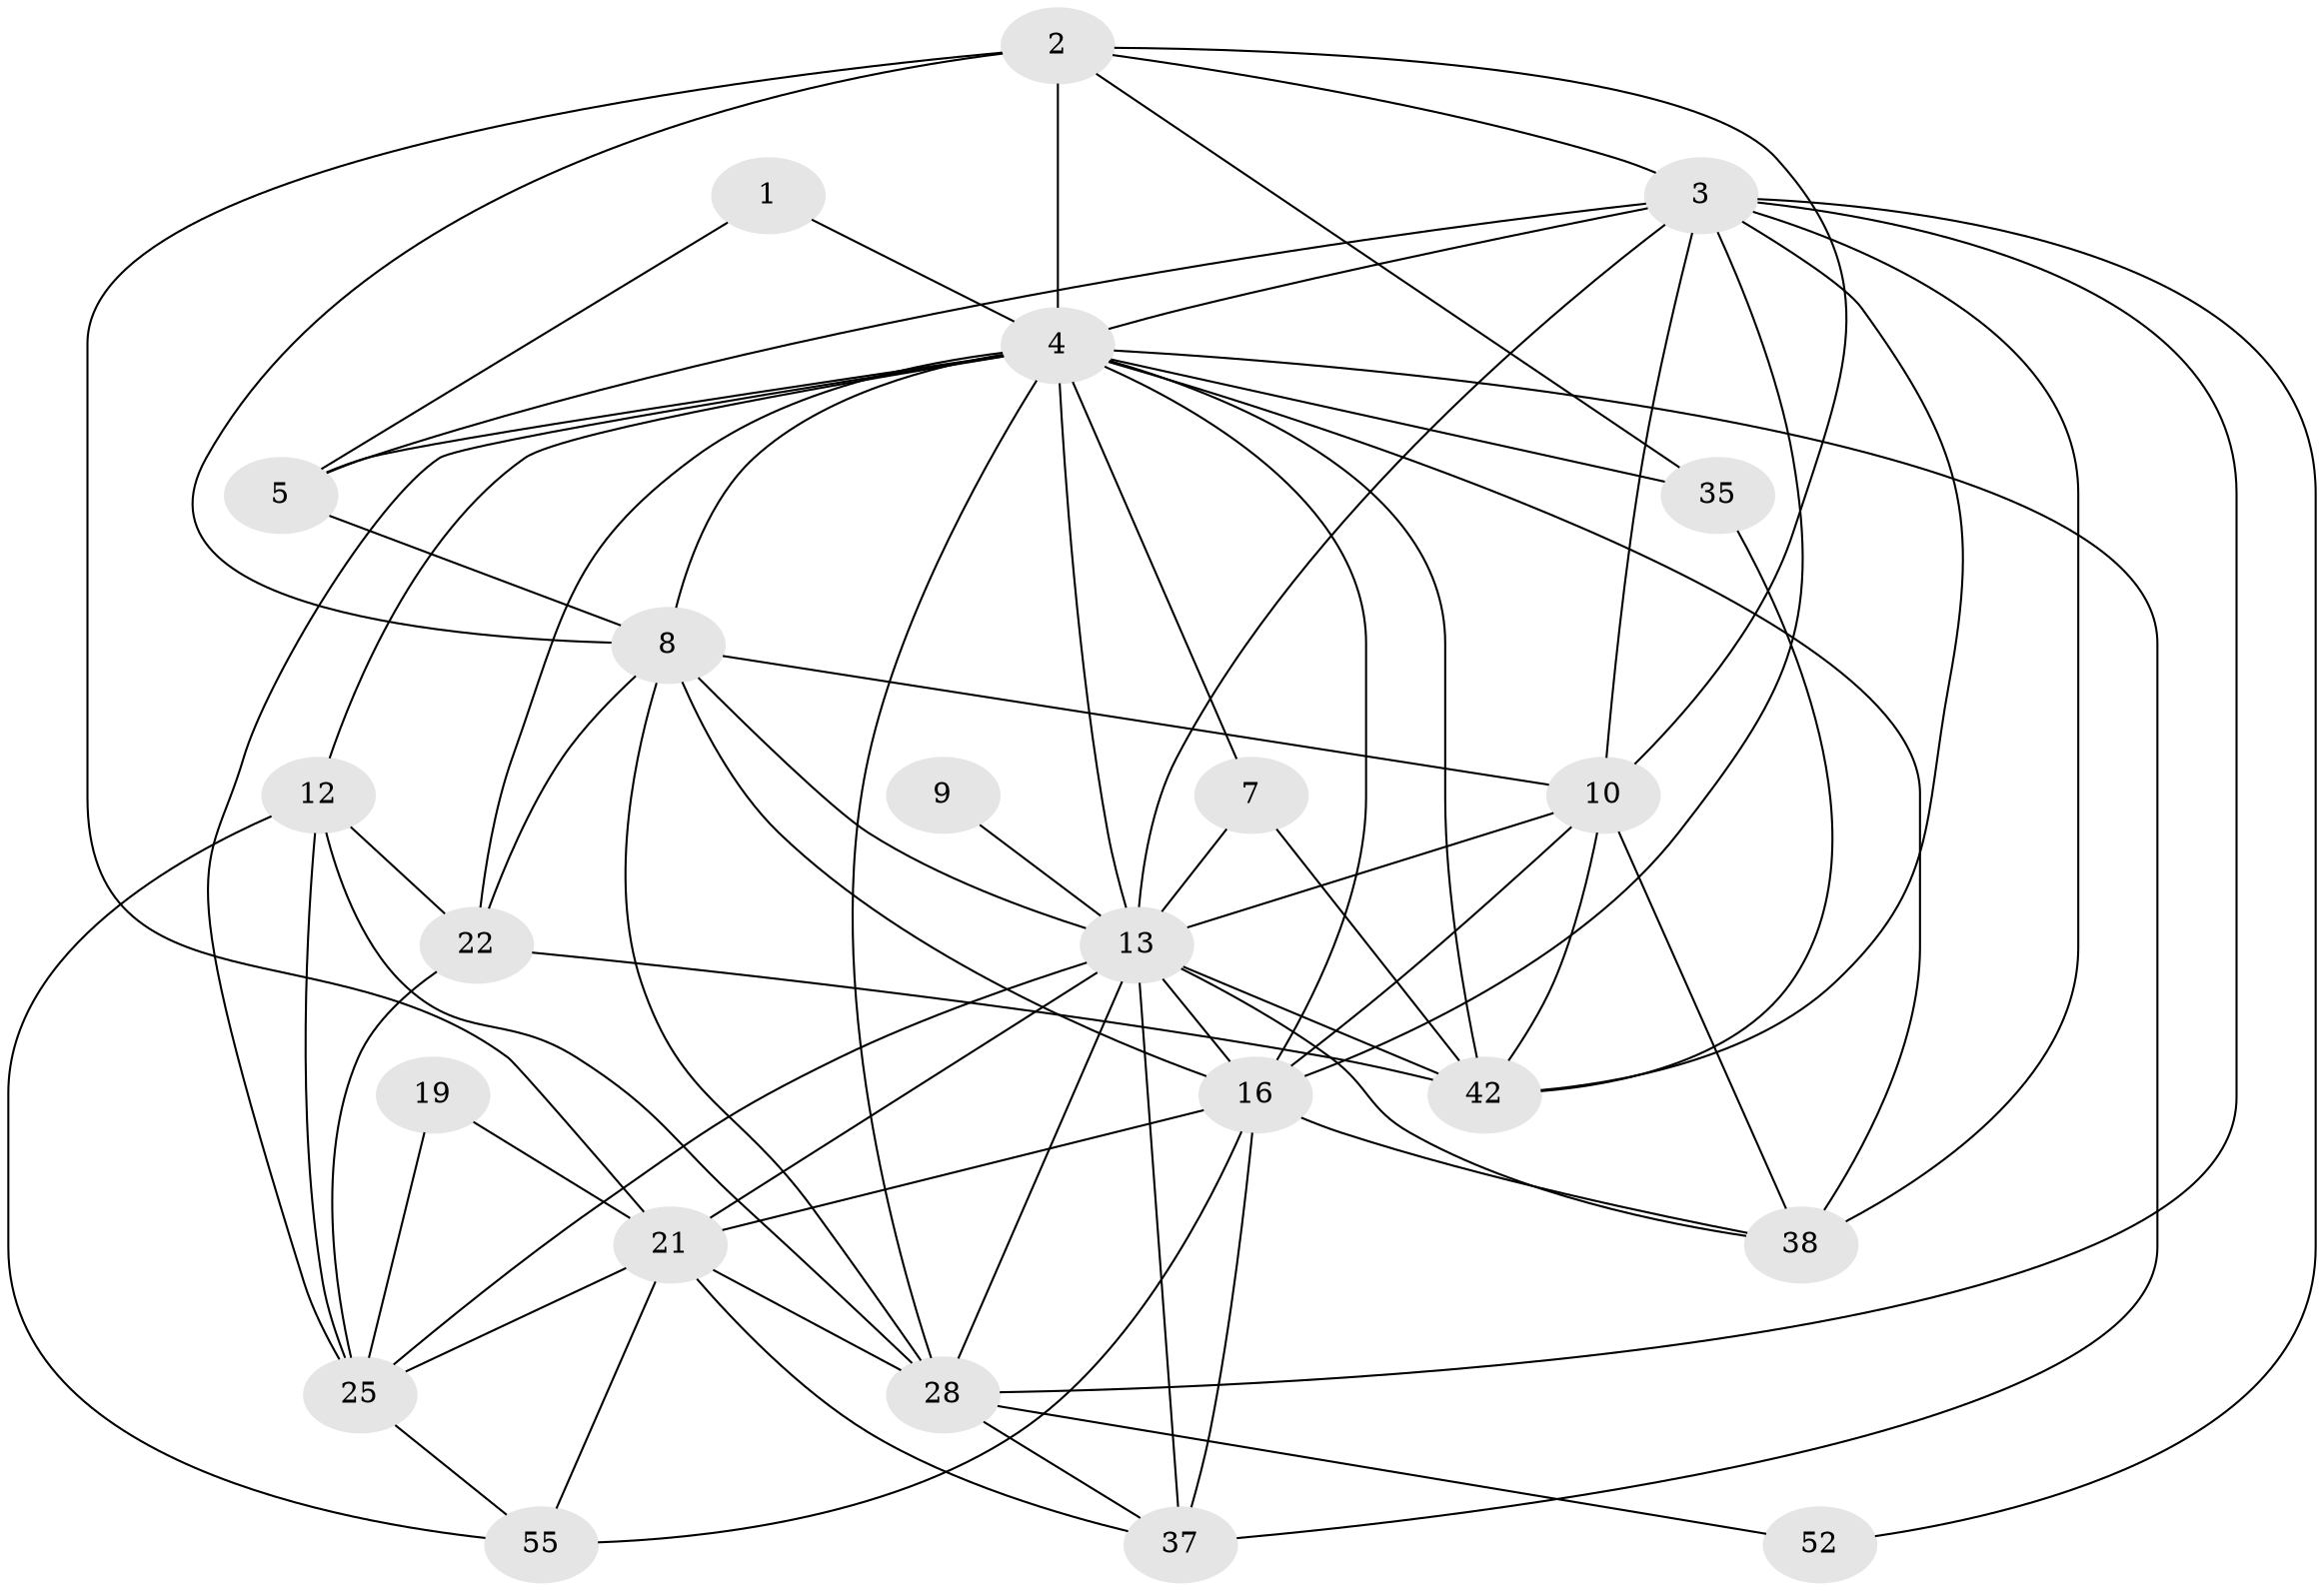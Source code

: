 // original degree distribution, {2: 0.15714285714285714, 4: 0.34285714285714286, 5: 0.2, 6: 0.1, 3: 0.17142857142857143, 7: 0.02857142857142857}
// Generated by graph-tools (version 1.1) at 2025/18/03/04/25 18:18:51]
// undirected, 23 vertices, 70 edges
graph export_dot {
graph [start="1"]
  node [color=gray90,style=filled];
  1;
  2 [super="+6+45"];
  3 [super="+49+39+51"];
  4 [super="+15+53+17+23+46"];
  5 [super="+34"];
  7;
  8 [super="+11+32"];
  9;
  10 [super="+56"];
  12 [super="+50"];
  13 [super="+14+24+18+29"];
  16 [super="+20+26+48"];
  19;
  21 [super="+27+60"];
  22;
  25 [super="+44+63"];
  28 [super="+54+58+66"];
  35 [super="+43"];
  37 [super="+57"];
  38 [super="+62"];
  42 [super="+67"];
  52;
  55;
  1 -- 4;
  1 -- 5;
  2 -- 4 [weight=2];
  2 -- 21;
  2 -- 8;
  2 -- 35;
  2 -- 3;
  2 -- 10;
  3 -- 13 [weight=2];
  3 -- 5 [weight=2];
  3 -- 38;
  3 -- 52;
  3 -- 4;
  3 -- 42;
  3 -- 10 [weight=2];
  3 -- 28;
  3 -- 16;
  4 -- 38 [weight=2];
  4 -- 22;
  4 -- 35;
  4 -- 5;
  4 -- 7;
  4 -- 42 [weight=2];
  4 -- 12 [weight=2];
  4 -- 16 [weight=2];
  4 -- 25 [weight=2];
  4 -- 13 [weight=3];
  4 -- 8;
  4 -- 37;
  4 -- 28;
  5 -- 8;
  7 -- 13 [weight=2];
  7 -- 42;
  8 -- 16 [weight=2];
  8 -- 13;
  8 -- 22;
  8 -- 10;
  8 -- 28;
  9 -- 13 [weight=2];
  10 -- 42;
  10 -- 13;
  10 -- 38;
  10 -- 16;
  12 -- 22;
  12 -- 55;
  12 -- 28;
  12 -- 25;
  13 -- 16 [weight=3];
  13 -- 37;
  13 -- 28 [weight=2];
  13 -- 25;
  13 -- 42;
  13 -- 38;
  13 -- 21;
  16 -- 55;
  16 -- 21;
  16 -- 38;
  16 -- 37;
  19 -- 25;
  19 -- 21;
  21 -- 28 [weight=3];
  21 -- 55;
  21 -- 37;
  21 -- 25;
  22 -- 42;
  22 -- 25;
  25 -- 55;
  28 -- 52;
  28 -- 37;
  35 -- 42;
}
